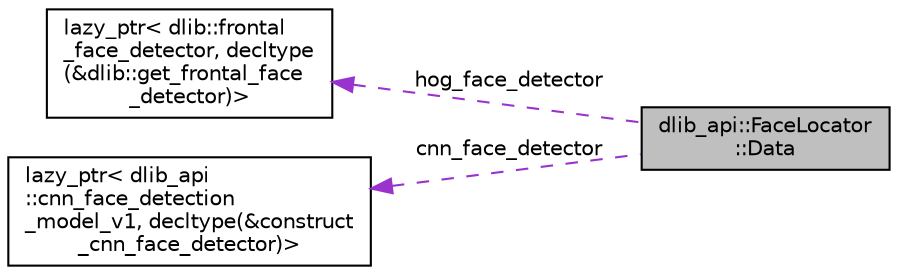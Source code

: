 digraph "dlib_api::FaceLocator::Data"
{
 // LATEX_PDF_SIZE
  edge [fontname="Helvetica",fontsize="10",labelfontname="Helvetica",labelfontsize="10"];
  node [fontname="Helvetica",fontsize="10",shape=record];
  rankdir="LR";
  Node1 [label="dlib_api::FaceLocator\l::Data",height=0.2,width=0.4,color="black", fillcolor="grey75", style="filled", fontcolor="black",tooltip=" "];
  Node2 -> Node1 [dir="back",color="darkorchid3",fontsize="10",style="dashed",label=" hog_face_detector" ,fontname="Helvetica"];
  Node2 [label="lazy_ptr\< dlib::frontal\l_face_detector, decltype\l(&dlib::get_frontal_face\l_detector)\>",height=0.2,width=0.4,color="black", fillcolor="white", style="filled",URL="$classlazy__ptr.html",tooltip=" "];
  Node3 -> Node1 [dir="back",color="darkorchid3",fontsize="10",style="dashed",label=" cnn_face_detector" ,fontname="Helvetica"];
  Node3 [label="lazy_ptr\< dlib_api\l::cnn_face_detection\l_model_v1, decltype(&construct\l_cnn_face_detector)\>",height=0.2,width=0.4,color="black", fillcolor="white", style="filled",URL="$classlazy__ptr.html",tooltip=" "];
}
